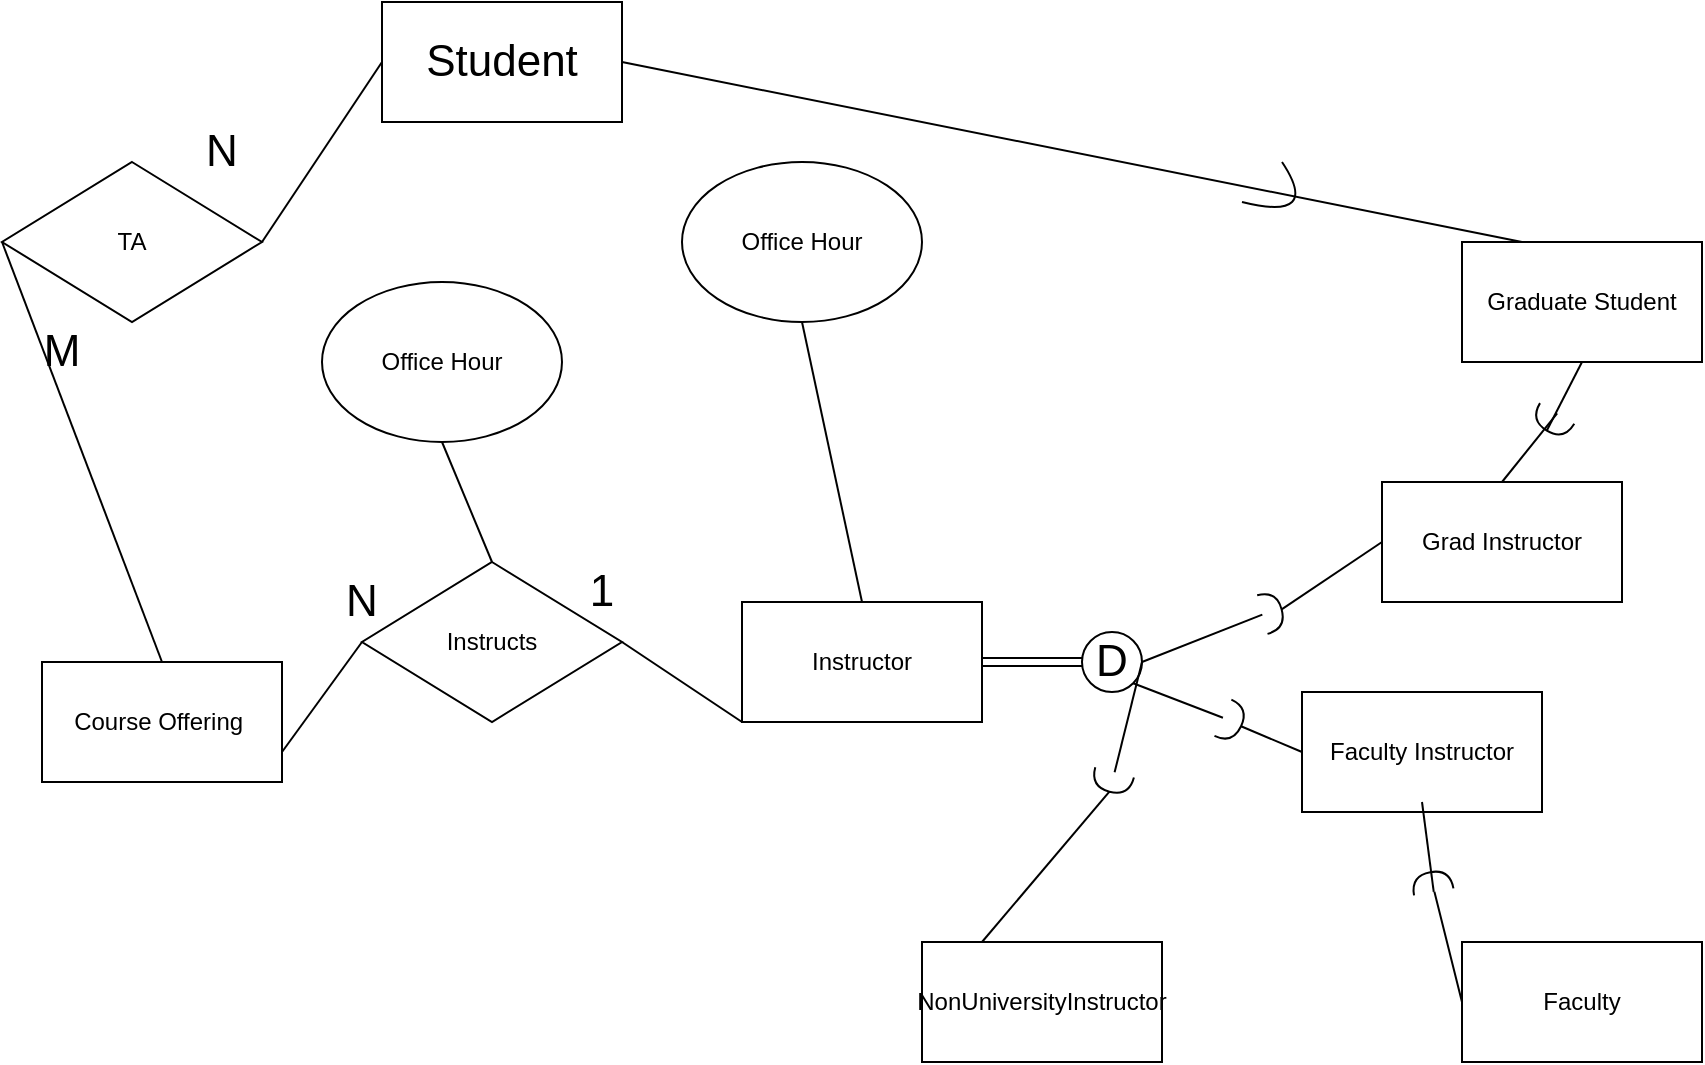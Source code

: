 <mxfile version="20.4.1" type="github">
  <diagram id="kQTQezO8OtImguSnl6Z2" name="Page-1">
    <mxGraphModel dx="1428" dy="575" grid="1" gridSize="10" guides="1" tooltips="1" connect="1" arrows="1" fold="1" page="1" pageScale="1" pageWidth="850" pageHeight="1100" math="0" shadow="0">
      <root>
        <mxCell id="0" />
        <mxCell id="1" parent="0" />
        <mxCell id="xiBqoMtqt4ZxVnP0tuVG-9" style="rounded=0;orthogonalLoop=1;jettySize=auto;html=1;exitX=0.5;exitY=0;exitDx=0;exitDy=0;entryX=0.5;entryY=1;entryDx=0;entryDy=0;strokeColor=default;endArrow=none;endFill=0;" parent="1" source="sJhRyvfI5YAXDB1IwleE-1" target="xiBqoMtqt4ZxVnP0tuVG-3" edge="1">
          <mxGeometry relative="1" as="geometry" />
        </mxCell>
        <mxCell id="xiBqoMtqt4ZxVnP0tuVG-11" style="edgeStyle=none;rounded=0;orthogonalLoop=1;jettySize=auto;html=1;exitX=1;exitY=0.5;exitDx=0;exitDy=0;entryX=0;entryY=0.5;entryDx=0;entryDy=0;strokeColor=default;fontSize=22;endArrow=none;endFill=0;shape=link;" parent="1" source="sJhRyvfI5YAXDB1IwleE-1" target="xiBqoMtqt4ZxVnP0tuVG-10" edge="1">
          <mxGeometry relative="1" as="geometry" />
        </mxCell>
        <mxCell id="xiBqoMtqt4ZxVnP0tuVG-20" style="edgeStyle=none;rounded=0;orthogonalLoop=1;jettySize=auto;html=1;exitX=0;exitY=1;exitDx=0;exitDy=0;entryX=1;entryY=0.5;entryDx=0;entryDy=0;strokeColor=default;fontSize=22;endArrow=none;endFill=0;" parent="1" source="sJhRyvfI5YAXDB1IwleE-1" target="xiBqoMtqt4ZxVnP0tuVG-7" edge="1">
          <mxGeometry relative="1" as="geometry" />
        </mxCell>
        <mxCell id="sJhRyvfI5YAXDB1IwleE-1" value="Instructor" style="rounded=0;whiteSpace=wrap;html=1;" parent="1" vertex="1">
          <mxGeometry x="380" y="310" width="120" height="60" as="geometry" />
        </mxCell>
        <mxCell id="sJhRyvfI5YAXDB1IwleE-2" value="Graduate Student" style="whiteSpace=wrap;html=1;" parent="1" vertex="1">
          <mxGeometry x="740" y="130" width="120" height="60" as="geometry" />
        </mxCell>
        <mxCell id="xiBqoMtqt4ZxVnP0tuVG-1" value="NonUniversityInstructor" style="rounded=0;whiteSpace=wrap;html=1;" parent="1" vertex="1">
          <mxGeometry x="470" y="480" width="120" height="60" as="geometry" />
        </mxCell>
        <mxCell id="xiBqoMtqt4ZxVnP0tuVG-2" value="Faculty" style="rounded=0;whiteSpace=wrap;html=1;" parent="1" vertex="1">
          <mxGeometry x="740" y="480" width="120" height="60" as="geometry" />
        </mxCell>
        <mxCell id="xiBqoMtqt4ZxVnP0tuVG-3" value="Office Hour" style="ellipse;whiteSpace=wrap;html=1;" parent="1" vertex="1">
          <mxGeometry x="350" y="90" width="120" height="80" as="geometry" />
        </mxCell>
        <mxCell id="xiBqoMtqt4ZxVnP0tuVG-19" style="edgeStyle=none;rounded=0;orthogonalLoop=1;jettySize=auto;html=1;exitX=0.5;exitY=0;exitDx=0;exitDy=0;entryX=0.5;entryY=1;entryDx=0;entryDy=0;strokeColor=default;fontSize=22;endArrow=none;endFill=0;" parent="1" source="xiBqoMtqt4ZxVnP0tuVG-7" target="xiBqoMtqt4ZxVnP0tuVG-5" edge="1">
          <mxGeometry relative="1" as="geometry" />
        </mxCell>
        <mxCell id="xiBqoMtqt4ZxVnP0tuVG-4" value="Course Offering&amp;nbsp;" style="rounded=0;whiteSpace=wrap;html=1;" parent="1" vertex="1">
          <mxGeometry x="30" y="340" width="120" height="60" as="geometry" />
        </mxCell>
        <mxCell id="xiBqoMtqt4ZxVnP0tuVG-5" value="Office Hour" style="ellipse;whiteSpace=wrap;html=1;" parent="1" vertex="1">
          <mxGeometry x="170" y="150" width="120" height="80" as="geometry" />
        </mxCell>
        <mxCell id="xiBqoMtqt4ZxVnP0tuVG-21" style="edgeStyle=none;rounded=0;orthogonalLoop=1;jettySize=auto;html=1;exitX=0;exitY=0.5;exitDx=0;exitDy=0;entryX=1;entryY=0.75;entryDx=0;entryDy=0;strokeColor=default;fontSize=22;endArrow=none;endFill=0;" parent="1" source="xiBqoMtqt4ZxVnP0tuVG-7" target="xiBqoMtqt4ZxVnP0tuVG-4" edge="1">
          <mxGeometry relative="1" as="geometry" />
        </mxCell>
        <mxCell id="xiBqoMtqt4ZxVnP0tuVG-7" value="Instructs" style="rhombus;whiteSpace=wrap;html=1;" parent="1" vertex="1">
          <mxGeometry x="190" y="290" width="130" height="80" as="geometry" />
        </mxCell>
        <mxCell id="xiBqoMtqt4ZxVnP0tuVG-12" style="edgeStyle=none;rounded=0;orthogonalLoop=1;jettySize=auto;html=1;exitX=1;exitY=0.5;exitDx=0;exitDy=0;entryX=0;entryY=0.5;entryDx=0;entryDy=0;strokeColor=default;fontSize=22;endArrow=none;endFill=0;startArrow=none;" parent="1" source="xiBqoMtqt4ZxVnP0tuVG-43" target="xiBqoMtqt4ZxVnP0tuVG-34" edge="1">
          <mxGeometry relative="1" as="geometry" />
        </mxCell>
        <mxCell id="xiBqoMtqt4ZxVnP0tuVG-13" style="edgeStyle=none;rounded=0;orthogonalLoop=1;jettySize=auto;html=1;entryX=0;entryY=0.5;entryDx=0;entryDy=0;strokeColor=default;fontSize=22;endArrow=none;endFill=0;startArrow=none;" parent="1" source="xiBqoMtqt4ZxVnP0tuVG-47" target="xiBqoMtqt4ZxVnP0tuVG-2" edge="1">
          <mxGeometry relative="1" as="geometry">
            <mxPoint x="720" y="410" as="sourcePoint" />
          </mxGeometry>
        </mxCell>
        <mxCell id="xiBqoMtqt4ZxVnP0tuVG-14" style="edgeStyle=none;rounded=0;orthogonalLoop=1;jettySize=auto;html=1;exitX=1;exitY=0.5;exitDx=0;exitDy=0;entryX=0.25;entryY=0;entryDx=0;entryDy=0;strokeColor=default;fontSize=22;endArrow=none;endFill=0;startArrow=none;" parent="1" source="xiBqoMtqt4ZxVnP0tuVG-36" target="xiBqoMtqt4ZxVnP0tuVG-1" edge="1">
          <mxGeometry relative="1" as="geometry" />
        </mxCell>
        <mxCell id="xiBqoMtqt4ZxVnP0tuVG-10" value="D" style="ellipse;whiteSpace=wrap;html=1;aspect=fixed;fontSize=22;" parent="1" vertex="1">
          <mxGeometry x="550" y="325" width="30" height="30" as="geometry" />
        </mxCell>
        <mxCell id="xiBqoMtqt4ZxVnP0tuVG-32" style="edgeStyle=none;rounded=0;orthogonalLoop=1;jettySize=auto;html=1;exitX=1;exitY=0.5;exitDx=0;exitDy=0;entryX=0.25;entryY=0;entryDx=0;entryDy=0;strokeColor=default;fontSize=22;endArrow=none;endFill=0;" parent="1" source="xiBqoMtqt4ZxVnP0tuVG-23" target="sJhRyvfI5YAXDB1IwleE-2" edge="1">
          <mxGeometry relative="1" as="geometry" />
        </mxCell>
        <mxCell id="xiBqoMtqt4ZxVnP0tuVG-23" value="Student" style="rounded=0;whiteSpace=wrap;html=1;fontSize=22;" parent="1" vertex="1">
          <mxGeometry x="200" y="10" width="120" height="60" as="geometry" />
        </mxCell>
        <mxCell id="xiBqoMtqt4ZxVnP0tuVG-25" style="edgeStyle=none;rounded=0;orthogonalLoop=1;jettySize=auto;html=1;exitX=1;exitY=0.5;exitDx=0;exitDy=0;entryX=0;entryY=0.5;entryDx=0;entryDy=0;strokeColor=default;fontSize=22;endArrow=none;endFill=0;" parent="1" source="xiBqoMtqt4ZxVnP0tuVG-24" target="xiBqoMtqt4ZxVnP0tuVG-23" edge="1">
          <mxGeometry relative="1" as="geometry" />
        </mxCell>
        <mxCell id="xiBqoMtqt4ZxVnP0tuVG-26" style="edgeStyle=none;rounded=0;orthogonalLoop=1;jettySize=auto;html=1;exitX=0;exitY=0.5;exitDx=0;exitDy=0;entryX=0.5;entryY=0;entryDx=0;entryDy=0;strokeColor=default;fontSize=22;endArrow=none;endFill=0;" parent="1" source="xiBqoMtqt4ZxVnP0tuVG-24" target="xiBqoMtqt4ZxVnP0tuVG-4" edge="1">
          <mxGeometry relative="1" as="geometry" />
        </mxCell>
        <mxCell id="xiBqoMtqt4ZxVnP0tuVG-24" value="TA" style="rhombus;whiteSpace=wrap;html=1;" parent="1" vertex="1">
          <mxGeometry x="10" y="90" width="130" height="80" as="geometry" />
        </mxCell>
        <mxCell id="xiBqoMtqt4ZxVnP0tuVG-27" value="1&lt;span style=&quot;color: rgba(0, 0, 0, 0); font-family: monospace; font-size: 0px; text-align: start;&quot;&gt;%3CmxGraphModel%3E%3Croot%3E%3CmxCell%20id%3D%220%22%2F%3E%3CmxCell%20id%3D%221%22%20parent%3D%220%22%2F%3E%3CmxCell%20id%3D%222%22%20value%3D%22Instructs%22%20style%3D%22rhombus%3BwhiteSpace%3Dwrap%3Bhtml%3D1%3B%22%20vertex%3D%221%22%20parent%3D%221%22%3E%3CmxGeometry%20x%3D%22190%22%20y%3D%22290%22%20width%3D%22130%22%20height%3D%2280%22%20as%3D%22geometry%22%2F%3E%3C%2FmxCell%3E%3C%2Froot%3E%3C%2FmxGraphModel%3E&lt;/span&gt;" style="text;html=1;strokeColor=none;fillColor=none;align=center;verticalAlign=middle;whiteSpace=wrap;rounded=0;fontSize=22;" parent="1" vertex="1">
          <mxGeometry x="280" y="290" width="60" height="30" as="geometry" />
        </mxCell>
        <mxCell id="xiBqoMtqt4ZxVnP0tuVG-28" value="N" style="text;html=1;strokeColor=none;fillColor=none;align=center;verticalAlign=middle;whiteSpace=wrap;rounded=0;fontSize=22;" parent="1" vertex="1">
          <mxGeometry x="160" y="295" width="60" height="30" as="geometry" />
        </mxCell>
        <mxCell id="xiBqoMtqt4ZxVnP0tuVG-29" value="N" style="text;html=1;strokeColor=none;fillColor=none;align=center;verticalAlign=middle;whiteSpace=wrap;rounded=0;fontSize=22;" parent="1" vertex="1">
          <mxGeometry x="90" y="70" width="60" height="30" as="geometry" />
        </mxCell>
        <mxCell id="xiBqoMtqt4ZxVnP0tuVG-31" value="M" style="text;html=1;strokeColor=none;fillColor=none;align=center;verticalAlign=middle;whiteSpace=wrap;rounded=0;fontSize=22;" parent="1" vertex="1">
          <mxGeometry x="10" y="170" width="60" height="30" as="geometry" />
        </mxCell>
        <mxCell id="xiBqoMtqt4ZxVnP0tuVG-33" value="" style="curved=1;endArrow=none;html=1;rounded=0;strokeColor=default;fontSize=22;endFill=0;" parent="1" edge="1">
          <mxGeometry width="50" height="50" relative="1" as="geometry">
            <mxPoint x="630" y="110" as="sourcePoint" />
            <mxPoint x="650" y="90" as="targetPoint" />
            <Array as="points">
              <mxPoint x="670" y="120" />
              <mxPoint x="650" y="90" />
            </Array>
          </mxGeometry>
        </mxCell>
        <mxCell id="xiBqoMtqt4ZxVnP0tuVG-42" style="edgeStyle=none;rounded=0;orthogonalLoop=1;jettySize=auto;html=1;entryX=0.5;entryY=1;entryDx=0;entryDy=0;strokeColor=default;fontSize=22;endArrow=none;endFill=0;startArrow=none;exitX=1;exitY=0.5;exitDx=0;exitDy=0;exitPerimeter=0;" parent="1" source="xiBqoMtqt4ZxVnP0tuVG-45" target="sJhRyvfI5YAXDB1IwleE-2" edge="1">
          <mxGeometry relative="1" as="geometry">
            <mxPoint x="770" y="220" as="sourcePoint" />
          </mxGeometry>
        </mxCell>
        <mxCell id="xiBqoMtqt4ZxVnP0tuVG-34" value="Grad Instructor" style="whiteSpace=wrap;html=1;" parent="1" vertex="1">
          <mxGeometry x="700" y="250" width="120" height="60" as="geometry" />
        </mxCell>
        <mxCell id="xiBqoMtqt4ZxVnP0tuVG-36" value="" style="shape=requiredInterface;html=1;verticalLabelPosition=bottom;sketch=0;fontSize=22;rotation=105;" parent="1" vertex="1">
          <mxGeometry x="560" y="390" width="10" height="20" as="geometry" />
        </mxCell>
        <mxCell id="xiBqoMtqt4ZxVnP0tuVG-37" value="" style="edgeStyle=none;rounded=0;orthogonalLoop=1;jettySize=auto;html=1;exitX=1;exitY=0.5;exitDx=0;exitDy=0;entryX=0;entryY=0.5;entryDx=0;entryDy=0;strokeColor=default;fontSize=22;endArrow=none;endFill=0;" parent="1" source="xiBqoMtqt4ZxVnP0tuVG-10" target="xiBqoMtqt4ZxVnP0tuVG-36" edge="1">
          <mxGeometry relative="1" as="geometry">
            <mxPoint x="580" y="340" as="sourcePoint" />
            <mxPoint x="530" y="500" as="targetPoint" />
          </mxGeometry>
        </mxCell>
        <mxCell id="xiBqoMtqt4ZxVnP0tuVG-39" value="" style="edgeStyle=none;rounded=0;orthogonalLoop=1;jettySize=auto;html=1;exitX=1;exitY=0.5;exitDx=0;exitDy=0;entryX=0;entryY=0.5;entryDx=0;entryDy=0;strokeColor=default;fontSize=22;endArrow=none;endFill=0;startArrow=none;exitPerimeter=0;" parent="1" source="xiBqoMtqt4ZxVnP0tuVG-38" target="xiBqoMtqt4ZxVnP0tuVG-40" edge="1">
          <mxGeometry relative="1" as="geometry">
            <mxPoint x="575.607" y="350.607" as="sourcePoint" />
            <mxPoint x="720" y="410" as="targetPoint" />
          </mxGeometry>
        </mxCell>
        <mxCell id="xiBqoMtqt4ZxVnP0tuVG-40" value="Faculty Instructor" style="whiteSpace=wrap;html=1;" parent="1" vertex="1">
          <mxGeometry x="660" y="355" width="120" height="60" as="geometry" />
        </mxCell>
        <mxCell id="xiBqoMtqt4ZxVnP0tuVG-38" value="" style="shape=requiredInterface;html=1;verticalLabelPosition=bottom;sketch=0;fontSize=22;rotation=25;fillColor=#9999FF;" parent="1" vertex="1">
          <mxGeometry x="620" y="360" width="10" height="20" as="geometry" />
        </mxCell>
        <mxCell id="xiBqoMtqt4ZxVnP0tuVG-41" value="" style="edgeStyle=none;rounded=0;orthogonalLoop=1;jettySize=auto;html=1;exitX=1;exitY=1;exitDx=0;exitDy=0;entryX=0;entryY=0.5;entryDx=0;entryDy=0;strokeColor=default;fontSize=22;endArrow=none;endFill=0;" parent="1" source="xiBqoMtqt4ZxVnP0tuVG-10" target="xiBqoMtqt4ZxVnP0tuVG-38" edge="1">
          <mxGeometry relative="1" as="geometry">
            <mxPoint x="575.607" y="350.607" as="sourcePoint" />
            <mxPoint x="660" y="385" as="targetPoint" />
          </mxGeometry>
        </mxCell>
        <mxCell id="xiBqoMtqt4ZxVnP0tuVG-43" value="" style="shape=requiredInterface;html=1;verticalLabelPosition=bottom;sketch=0;fontSize=22;rotation=-15;fillColor=#9999FF;" parent="1" vertex="1">
          <mxGeometry x="640" y="305" width="10" height="20" as="geometry" />
        </mxCell>
        <mxCell id="xiBqoMtqt4ZxVnP0tuVG-44" value="" style="edgeStyle=none;rounded=0;orthogonalLoop=1;jettySize=auto;html=1;exitX=1;exitY=0.5;exitDx=0;exitDy=0;entryX=0;entryY=0.5;entryDx=0;entryDy=0;strokeColor=default;fontSize=22;endArrow=none;endFill=0;" parent="1" source="xiBqoMtqt4ZxVnP0tuVG-10" target="xiBqoMtqt4ZxVnP0tuVG-43" edge="1">
          <mxGeometry relative="1" as="geometry">
            <mxPoint x="580" y="340" as="sourcePoint" />
            <mxPoint x="700" y="280" as="targetPoint" />
          </mxGeometry>
        </mxCell>
        <mxCell id="xiBqoMtqt4ZxVnP0tuVG-45" value="" style="shape=requiredInterface;html=1;verticalLabelPosition=bottom;sketch=0;fontSize=22;rotation=121;fillColor=#9999FF;" parent="1" vertex="1">
          <mxGeometry x="780" y="210" width="10" height="20" as="geometry" />
        </mxCell>
        <mxCell id="xiBqoMtqt4ZxVnP0tuVG-46" value="" style="edgeStyle=none;rounded=0;orthogonalLoop=1;jettySize=auto;html=1;exitX=0.5;exitY=0;exitDx=0;exitDy=0;entryX=0;entryY=0.5;entryDx=0;entryDy=0;strokeColor=default;fontSize=22;endArrow=none;endFill=0;entryPerimeter=0;" parent="1" source="xiBqoMtqt4ZxVnP0tuVG-34" target="xiBqoMtqt4ZxVnP0tuVG-45" edge="1">
          <mxGeometry relative="1" as="geometry">
            <mxPoint x="760" y="250" as="sourcePoint" />
            <mxPoint x="800" y="220" as="targetPoint" />
          </mxGeometry>
        </mxCell>
        <mxCell id="xiBqoMtqt4ZxVnP0tuVG-47" value="" style="shape=requiredInterface;html=1;verticalLabelPosition=bottom;sketch=0;fontSize=22;rotation=-100;fillColor=#9999FF;" parent="1" vertex="1">
          <mxGeometry x="720" y="440" width="10" height="20" as="geometry" />
        </mxCell>
        <mxCell id="xiBqoMtqt4ZxVnP0tuVG-48" value="" style="edgeStyle=none;rounded=0;orthogonalLoop=1;jettySize=auto;html=1;entryX=0;entryY=0.5;entryDx=0;entryDy=0;strokeColor=default;fontSize=22;endArrow=none;endFill=0;startArrow=none;" parent="1" target="xiBqoMtqt4ZxVnP0tuVG-47" edge="1">
          <mxGeometry relative="1" as="geometry">
            <mxPoint x="720" y="410" as="sourcePoint" />
            <mxPoint x="740" y="510" as="targetPoint" />
          </mxGeometry>
        </mxCell>
      </root>
    </mxGraphModel>
  </diagram>
</mxfile>
